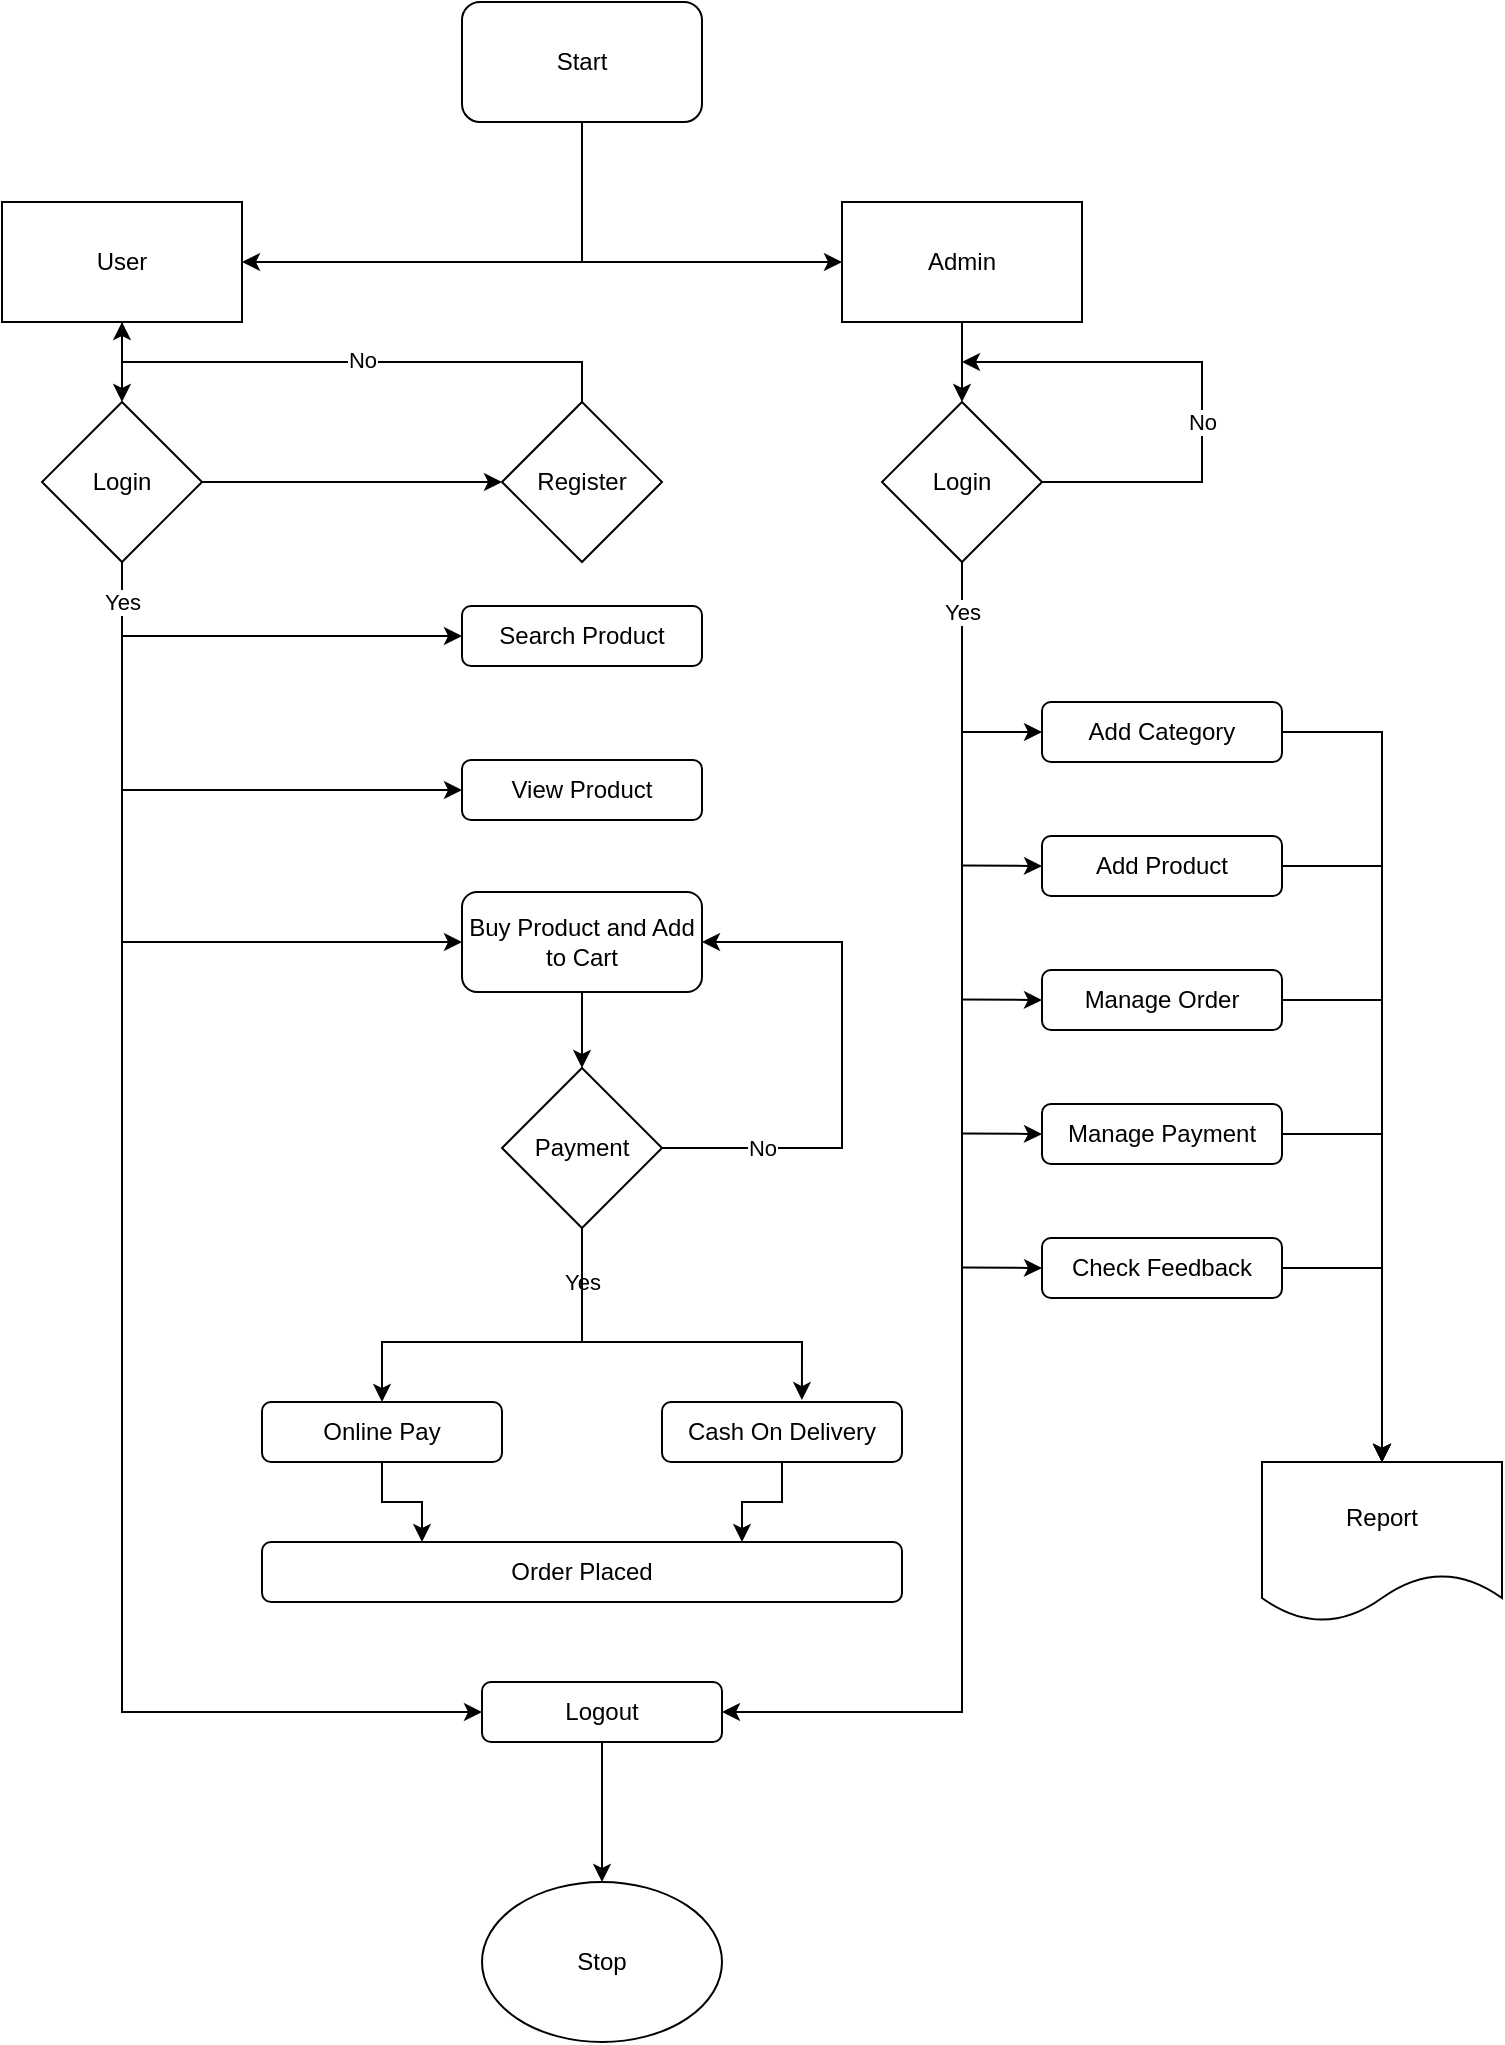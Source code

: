 <mxfile version="20.5.3" type="github">
  <diagram id="GGFVwZLPDX0u6j_QgqO_" name="Page-1">
    <mxGraphModel dx="2204" dy="1228" grid="1" gridSize="10" guides="1" tooltips="1" connect="1" arrows="1" fold="1" page="1" pageScale="1" pageWidth="827" pageHeight="1169" math="0" shadow="0">
      <root>
        <mxCell id="0" />
        <mxCell id="1" parent="0" />
        <mxCell id="lL5NQ_jLCUP09xk7kELb-1" value="" style="group" vertex="1" connectable="0" parent="1">
          <mxGeometry x="50" y="75" width="750" height="1020" as="geometry" />
        </mxCell>
        <mxCell id="15-sbqZGuxTu5TddLMk6-1" value="Start" style="rounded=1;whiteSpace=wrap;html=1;" parent="lL5NQ_jLCUP09xk7kELb-1" vertex="1">
          <mxGeometry x="230" width="120" height="60" as="geometry" />
        </mxCell>
        <mxCell id="15-sbqZGuxTu5TddLMk6-3" value="User" style="rounded=0;whiteSpace=wrap;html=1;" parent="lL5NQ_jLCUP09xk7kELb-1" vertex="1">
          <mxGeometry y="100" width="120" height="60" as="geometry" />
        </mxCell>
        <mxCell id="15-sbqZGuxTu5TddLMk6-29" style="edgeStyle=orthogonalEdgeStyle;rounded=0;orthogonalLoop=1;jettySize=auto;html=1;entryX=1;entryY=0.5;entryDx=0;entryDy=0;exitX=0.5;exitY=1;exitDx=0;exitDy=0;" parent="lL5NQ_jLCUP09xk7kELb-1" source="15-sbqZGuxTu5TddLMk6-1" target="15-sbqZGuxTu5TddLMk6-3" edge="1">
          <mxGeometry relative="1" as="geometry" />
        </mxCell>
        <mxCell id="15-sbqZGuxTu5TddLMk6-4" value="Admin" style="rounded=0;whiteSpace=wrap;html=1;" parent="lL5NQ_jLCUP09xk7kELb-1" vertex="1">
          <mxGeometry x="420" y="100" width="120" height="60" as="geometry" />
        </mxCell>
        <mxCell id="15-sbqZGuxTu5TddLMk6-28" style="edgeStyle=orthogonalEdgeStyle;rounded=0;orthogonalLoop=1;jettySize=auto;html=1;entryX=0;entryY=0.5;entryDx=0;entryDy=0;exitX=0.5;exitY=1;exitDx=0;exitDy=0;" parent="lL5NQ_jLCUP09xk7kELb-1" source="15-sbqZGuxTu5TddLMk6-1" target="15-sbqZGuxTu5TddLMk6-4" edge="1">
          <mxGeometry relative="1" as="geometry" />
        </mxCell>
        <mxCell id="15-sbqZGuxTu5TddLMk6-5" value="Login" style="rhombus;whiteSpace=wrap;html=1;" parent="lL5NQ_jLCUP09xk7kELb-1" vertex="1">
          <mxGeometry x="440" y="200" width="80" height="80" as="geometry" />
        </mxCell>
        <mxCell id="15-sbqZGuxTu5TddLMk6-54" style="edgeStyle=orthogonalEdgeStyle;rounded=0;orthogonalLoop=1;jettySize=auto;html=1;entryX=0.5;entryY=0;entryDx=0;entryDy=0;" parent="lL5NQ_jLCUP09xk7kELb-1" source="15-sbqZGuxTu5TddLMk6-4" target="15-sbqZGuxTu5TddLMk6-5" edge="1">
          <mxGeometry relative="1" as="geometry" />
        </mxCell>
        <mxCell id="15-sbqZGuxTu5TddLMk6-6" value="Add Category" style="rounded=1;whiteSpace=wrap;html=1;" parent="lL5NQ_jLCUP09xk7kELb-1" vertex="1">
          <mxGeometry x="520" y="350" width="120" height="30" as="geometry" />
        </mxCell>
        <mxCell id="15-sbqZGuxTu5TddLMk6-11" value="Report" style="shape=document;whiteSpace=wrap;html=1;boundedLbl=1;" parent="lL5NQ_jLCUP09xk7kELb-1" vertex="1">
          <mxGeometry x="630" y="730" width="120" height="80" as="geometry" />
        </mxCell>
        <mxCell id="15-sbqZGuxTu5TddLMk6-65" style="edgeStyle=orthogonalEdgeStyle;rounded=0;orthogonalLoop=1;jettySize=auto;html=1;entryX=0.5;entryY=0;entryDx=0;entryDy=0;startArrow=none;startFill=0;endArrow=classic;endFill=1;" parent="lL5NQ_jLCUP09xk7kELb-1" source="15-sbqZGuxTu5TddLMk6-6" target="15-sbqZGuxTu5TddLMk6-11" edge="1">
          <mxGeometry relative="1" as="geometry">
            <Array as="points">
              <mxPoint x="690" y="365" />
            </Array>
          </mxGeometry>
        </mxCell>
        <mxCell id="15-sbqZGuxTu5TddLMk6-70" style="edgeStyle=orthogonalEdgeStyle;rounded=0;orthogonalLoop=1;jettySize=auto;html=1;entryX=0.5;entryY=0;entryDx=0;entryDy=0;startArrow=none;startFill=0;endArrow=classic;endFill=1;" parent="lL5NQ_jLCUP09xk7kELb-1" source="15-sbqZGuxTu5TddLMk6-12" target="15-sbqZGuxTu5TddLMk6-11" edge="1">
          <mxGeometry relative="1" as="geometry">
            <Array as="points">
              <mxPoint x="690" y="432" />
            </Array>
          </mxGeometry>
        </mxCell>
        <mxCell id="15-sbqZGuxTu5TddLMk6-12" value="Add Product" style="rounded=1;whiteSpace=wrap;html=1;" parent="lL5NQ_jLCUP09xk7kELb-1" vertex="1">
          <mxGeometry x="520" y="417" width="120" height="30" as="geometry" />
        </mxCell>
        <mxCell id="15-sbqZGuxTu5TddLMk6-71" style="edgeStyle=orthogonalEdgeStyle;rounded=0;orthogonalLoop=1;jettySize=auto;html=1;entryX=0.5;entryY=0;entryDx=0;entryDy=0;startArrow=none;startFill=0;endArrow=classic;endFill=1;" parent="lL5NQ_jLCUP09xk7kELb-1" source="15-sbqZGuxTu5TddLMk6-13" target="15-sbqZGuxTu5TddLMk6-11" edge="1">
          <mxGeometry relative="1" as="geometry">
            <Array as="points">
              <mxPoint x="690" y="499" />
            </Array>
          </mxGeometry>
        </mxCell>
        <mxCell id="15-sbqZGuxTu5TddLMk6-13" value="Manage Order" style="rounded=1;whiteSpace=wrap;html=1;" parent="lL5NQ_jLCUP09xk7kELb-1" vertex="1">
          <mxGeometry x="520" y="484" width="120" height="30" as="geometry" />
        </mxCell>
        <mxCell id="15-sbqZGuxTu5TddLMk6-72" style="edgeStyle=orthogonalEdgeStyle;rounded=0;orthogonalLoop=1;jettySize=auto;html=1;entryX=0.5;entryY=0;entryDx=0;entryDy=0;startArrow=none;startFill=0;endArrow=classic;endFill=1;" parent="lL5NQ_jLCUP09xk7kELb-1" source="15-sbqZGuxTu5TddLMk6-14" target="15-sbqZGuxTu5TddLMk6-11" edge="1">
          <mxGeometry relative="1" as="geometry">
            <Array as="points">
              <mxPoint x="690" y="566" />
            </Array>
          </mxGeometry>
        </mxCell>
        <mxCell id="15-sbqZGuxTu5TddLMk6-14" value="Manage Payment" style="rounded=1;whiteSpace=wrap;html=1;" parent="lL5NQ_jLCUP09xk7kELb-1" vertex="1">
          <mxGeometry x="520" y="551" width="120" height="30" as="geometry" />
        </mxCell>
        <mxCell id="15-sbqZGuxTu5TddLMk6-77" style="edgeStyle=orthogonalEdgeStyle;rounded=0;orthogonalLoop=1;jettySize=auto;html=1;entryX=0.5;entryY=0;entryDx=0;entryDy=0;startArrow=none;startFill=0;endArrow=classic;endFill=1;" parent="lL5NQ_jLCUP09xk7kELb-1" source="15-sbqZGuxTu5TddLMk6-15" target="15-sbqZGuxTu5TddLMk6-11" edge="1">
          <mxGeometry relative="1" as="geometry">
            <Array as="points">
              <mxPoint x="690" y="633" />
            </Array>
          </mxGeometry>
        </mxCell>
        <mxCell id="15-sbqZGuxTu5TddLMk6-15" value="Check Feedback" style="rounded=1;whiteSpace=wrap;html=1;" parent="lL5NQ_jLCUP09xk7kELb-1" vertex="1">
          <mxGeometry x="520" y="618" width="120" height="30" as="geometry" />
        </mxCell>
        <mxCell id="15-sbqZGuxTu5TddLMk6-16" value="Login" style="rhombus;whiteSpace=wrap;html=1;" parent="lL5NQ_jLCUP09xk7kELb-1" vertex="1">
          <mxGeometry x="20" y="200" width="80" height="80" as="geometry" />
        </mxCell>
        <mxCell id="15-sbqZGuxTu5TddLMk6-30" style="edgeStyle=orthogonalEdgeStyle;rounded=0;orthogonalLoop=1;jettySize=auto;html=1;entryX=0.5;entryY=0;entryDx=0;entryDy=0;" parent="lL5NQ_jLCUP09xk7kELb-1" source="15-sbqZGuxTu5TddLMk6-3" target="15-sbqZGuxTu5TddLMk6-16" edge="1">
          <mxGeometry relative="1" as="geometry" />
        </mxCell>
        <mxCell id="15-sbqZGuxTu5TddLMk6-51" style="edgeStyle=orthogonalEdgeStyle;rounded=0;orthogonalLoop=1;jettySize=auto;html=1;entryX=0.5;entryY=1;entryDx=0;entryDy=0;" parent="lL5NQ_jLCUP09xk7kELb-1" source="15-sbqZGuxTu5TddLMk6-17" target="15-sbqZGuxTu5TddLMk6-3" edge="1">
          <mxGeometry relative="1" as="geometry">
            <Array as="points">
              <mxPoint x="290" y="180" />
              <mxPoint x="60" y="180" />
            </Array>
          </mxGeometry>
        </mxCell>
        <mxCell id="15-sbqZGuxTu5TddLMk6-52" value="No" style="edgeLabel;html=1;align=center;verticalAlign=middle;resizable=0;points=[];" parent="15-sbqZGuxTu5TddLMk6-51" vertex="1" connectable="0">
          <mxGeometry x="-0.204" y="-1" relative="1" as="geometry">
            <mxPoint x="-23" as="offset" />
          </mxGeometry>
        </mxCell>
        <mxCell id="15-sbqZGuxTu5TddLMk6-17" value="Register" style="rhombus;whiteSpace=wrap;html=1;" parent="lL5NQ_jLCUP09xk7kELb-1" vertex="1">
          <mxGeometry x="250" y="200" width="80" height="80" as="geometry" />
        </mxCell>
        <mxCell id="15-sbqZGuxTu5TddLMk6-31" style="edgeStyle=orthogonalEdgeStyle;rounded=0;orthogonalLoop=1;jettySize=auto;html=1;entryX=0;entryY=0.5;entryDx=0;entryDy=0;" parent="lL5NQ_jLCUP09xk7kELb-1" source="15-sbqZGuxTu5TddLMk6-16" target="15-sbqZGuxTu5TddLMk6-17" edge="1">
          <mxGeometry relative="1" as="geometry" />
        </mxCell>
        <mxCell id="15-sbqZGuxTu5TddLMk6-18" value="Search Product" style="rounded=1;whiteSpace=wrap;html=1;" parent="lL5NQ_jLCUP09xk7kELb-1" vertex="1">
          <mxGeometry x="230" y="302" width="120" height="30" as="geometry" />
        </mxCell>
        <mxCell id="15-sbqZGuxTu5TddLMk6-87" style="edgeStyle=orthogonalEdgeStyle;rounded=0;orthogonalLoop=1;jettySize=auto;html=1;entryX=0;entryY=0.5;entryDx=0;entryDy=0;startArrow=none;startFill=0;endArrow=classic;endFill=1;exitX=0.5;exitY=1;exitDx=0;exitDy=0;" parent="lL5NQ_jLCUP09xk7kELb-1" source="15-sbqZGuxTu5TddLMk6-16" target="15-sbqZGuxTu5TddLMk6-18" edge="1">
          <mxGeometry relative="1" as="geometry">
            <Array as="points">
              <mxPoint x="60" y="317" />
            </Array>
          </mxGeometry>
        </mxCell>
        <mxCell id="15-sbqZGuxTu5TddLMk6-19" value="View Product" style="rounded=1;whiteSpace=wrap;html=1;" parent="lL5NQ_jLCUP09xk7kELb-1" vertex="1">
          <mxGeometry x="230" y="379" width="120" height="30" as="geometry" />
        </mxCell>
        <mxCell id="15-sbqZGuxTu5TddLMk6-88" style="edgeStyle=orthogonalEdgeStyle;rounded=0;orthogonalLoop=1;jettySize=auto;html=1;entryX=0;entryY=0.5;entryDx=0;entryDy=0;startArrow=none;startFill=0;endArrow=classic;endFill=1;exitX=0.5;exitY=1;exitDx=0;exitDy=0;" parent="lL5NQ_jLCUP09xk7kELb-1" source="15-sbqZGuxTu5TddLMk6-16" target="15-sbqZGuxTu5TddLMk6-19" edge="1">
          <mxGeometry relative="1" as="geometry" />
        </mxCell>
        <mxCell id="15-sbqZGuxTu5TddLMk6-20" value="Buy Product and Add to Cart" style="rounded=1;whiteSpace=wrap;html=1;" parent="lL5NQ_jLCUP09xk7kELb-1" vertex="1">
          <mxGeometry x="230" y="445" width="120" height="50" as="geometry" />
        </mxCell>
        <mxCell id="15-sbqZGuxTu5TddLMk6-89" style="edgeStyle=orthogonalEdgeStyle;rounded=0;orthogonalLoop=1;jettySize=auto;html=1;entryX=0;entryY=0.5;entryDx=0;entryDy=0;startArrow=none;startFill=0;endArrow=classic;endFill=1;exitX=0.5;exitY=1;exitDx=0;exitDy=0;" parent="lL5NQ_jLCUP09xk7kELb-1" source="15-sbqZGuxTu5TddLMk6-16" target="15-sbqZGuxTu5TddLMk6-20" edge="1">
          <mxGeometry relative="1" as="geometry">
            <Array as="points">
              <mxPoint x="60" y="470" />
            </Array>
          </mxGeometry>
        </mxCell>
        <mxCell id="15-sbqZGuxTu5TddLMk6-38" style="edgeStyle=orthogonalEdgeStyle;rounded=0;orthogonalLoop=1;jettySize=auto;html=1;entryX=1;entryY=0.5;entryDx=0;entryDy=0;exitX=1;exitY=0.5;exitDx=0;exitDy=0;" parent="lL5NQ_jLCUP09xk7kELb-1" source="15-sbqZGuxTu5TddLMk6-21" target="15-sbqZGuxTu5TddLMk6-20" edge="1">
          <mxGeometry relative="1" as="geometry">
            <Array as="points">
              <mxPoint x="420" y="573" />
              <mxPoint x="420" y="470" />
            </Array>
          </mxGeometry>
        </mxCell>
        <mxCell id="15-sbqZGuxTu5TddLMk6-39" value="No" style="edgeLabel;html=1;align=center;verticalAlign=middle;resizable=0;points=[];" parent="15-sbqZGuxTu5TddLMk6-38" vertex="1" connectable="0">
          <mxGeometry x="-0.553" relative="1" as="geometry">
            <mxPoint x="-9" as="offset" />
          </mxGeometry>
        </mxCell>
        <mxCell id="15-sbqZGuxTu5TddLMk6-21" value="Payment" style="rhombus;whiteSpace=wrap;html=1;" parent="lL5NQ_jLCUP09xk7kELb-1" vertex="1">
          <mxGeometry x="250" y="533" width="80" height="80" as="geometry" />
        </mxCell>
        <mxCell id="15-sbqZGuxTu5TddLMk6-37" style="edgeStyle=orthogonalEdgeStyle;rounded=0;orthogonalLoop=1;jettySize=auto;html=1;exitX=0.5;exitY=1;exitDx=0;exitDy=0;entryX=0.5;entryY=0;entryDx=0;entryDy=0;" parent="lL5NQ_jLCUP09xk7kELb-1" source="15-sbqZGuxTu5TddLMk6-20" target="15-sbqZGuxTu5TddLMk6-21" edge="1">
          <mxGeometry relative="1" as="geometry" />
        </mxCell>
        <mxCell id="15-sbqZGuxTu5TddLMk6-23" value="Order Placed" style="rounded=1;whiteSpace=wrap;html=1;" parent="lL5NQ_jLCUP09xk7kELb-1" vertex="1">
          <mxGeometry x="130" y="770" width="320" height="30" as="geometry" />
        </mxCell>
        <mxCell id="15-sbqZGuxTu5TddLMk6-27" value="" style="group;flipV=0;flipH=0;" parent="lL5NQ_jLCUP09xk7kELb-1" vertex="1" connectable="0">
          <mxGeometry x="130" y="700" width="320" height="30" as="geometry" />
        </mxCell>
        <mxCell id="15-sbqZGuxTu5TddLMk6-22" value="Online Pay" style="rounded=1;whiteSpace=wrap;html=1;" parent="15-sbqZGuxTu5TddLMk6-27" vertex="1">
          <mxGeometry width="120" height="30" as="geometry" />
        </mxCell>
        <mxCell id="15-sbqZGuxTu5TddLMk6-24" value="Cash On Delivery" style="rounded=1;whiteSpace=wrap;html=1;" parent="15-sbqZGuxTu5TddLMk6-27" vertex="1">
          <mxGeometry x="200" width="120" height="30" as="geometry" />
        </mxCell>
        <mxCell id="15-sbqZGuxTu5TddLMk6-41" style="edgeStyle=orthogonalEdgeStyle;rounded=0;orthogonalLoop=1;jettySize=auto;html=1;entryX=0.5;entryY=0;entryDx=0;entryDy=0;" parent="lL5NQ_jLCUP09xk7kELb-1" source="15-sbqZGuxTu5TddLMk6-21" target="15-sbqZGuxTu5TddLMk6-22" edge="1">
          <mxGeometry relative="1" as="geometry">
            <Array as="points">
              <mxPoint x="290" y="670" />
              <mxPoint x="190" y="670" />
            </Array>
          </mxGeometry>
        </mxCell>
        <mxCell id="15-sbqZGuxTu5TddLMk6-42" value="Yes" style="edgeLabel;html=1;align=center;verticalAlign=middle;resizable=0;points=[];" parent="15-sbqZGuxTu5TddLMk6-41" vertex="1" connectable="0">
          <mxGeometry x="-0.807" relative="1" as="geometry">
            <mxPoint y="9" as="offset" />
          </mxGeometry>
        </mxCell>
        <mxCell id="15-sbqZGuxTu5TddLMk6-44" value="Stop" style="ellipse;whiteSpace=wrap;html=1;" parent="lL5NQ_jLCUP09xk7kELb-1" vertex="1">
          <mxGeometry x="240" y="940" width="120" height="80" as="geometry" />
        </mxCell>
        <mxCell id="15-sbqZGuxTu5TddLMk6-40" style="edgeStyle=orthogonalEdgeStyle;rounded=0;orthogonalLoop=1;jettySize=auto;html=1;entryX=0.583;entryY=-0.033;entryDx=0;entryDy=0;entryPerimeter=0;" parent="lL5NQ_jLCUP09xk7kELb-1" source="15-sbqZGuxTu5TddLMk6-21" target="15-sbqZGuxTu5TddLMk6-24" edge="1">
          <mxGeometry relative="1" as="geometry">
            <Array as="points">
              <mxPoint x="290" y="670" />
              <mxPoint x="400" y="670" />
            </Array>
          </mxGeometry>
        </mxCell>
        <mxCell id="15-sbqZGuxTu5TddLMk6-45" style="edgeStyle=orthogonalEdgeStyle;rounded=0;orthogonalLoop=1;jettySize=auto;html=1;entryX=0.75;entryY=0;entryDx=0;entryDy=0;" parent="lL5NQ_jLCUP09xk7kELb-1" source="15-sbqZGuxTu5TddLMk6-24" target="15-sbqZGuxTu5TddLMk6-23" edge="1">
          <mxGeometry relative="1" as="geometry" />
        </mxCell>
        <mxCell id="15-sbqZGuxTu5TddLMk6-46" style="edgeStyle=orthogonalEdgeStyle;rounded=0;orthogonalLoop=1;jettySize=auto;html=1;entryX=0.25;entryY=0;entryDx=0;entryDy=0;" parent="lL5NQ_jLCUP09xk7kELb-1" source="15-sbqZGuxTu5TddLMk6-22" target="15-sbqZGuxTu5TddLMk6-23" edge="1">
          <mxGeometry relative="1" as="geometry" />
        </mxCell>
        <mxCell id="15-sbqZGuxTu5TddLMk6-90" style="edgeStyle=orthogonalEdgeStyle;rounded=0;orthogonalLoop=1;jettySize=auto;html=1;entryX=0.5;entryY=0;entryDx=0;entryDy=0;startArrow=none;startFill=0;endArrow=classic;endFill=1;" parent="lL5NQ_jLCUP09xk7kELb-1" source="15-sbqZGuxTu5TddLMk6-47" target="15-sbqZGuxTu5TddLMk6-44" edge="1">
          <mxGeometry relative="1" as="geometry" />
        </mxCell>
        <mxCell id="15-sbqZGuxTu5TddLMk6-47" value="Logout" style="rounded=1;whiteSpace=wrap;html=1;" parent="lL5NQ_jLCUP09xk7kELb-1" vertex="1">
          <mxGeometry x="240" y="840" width="120" height="30" as="geometry" />
        </mxCell>
        <mxCell id="15-sbqZGuxTu5TddLMk6-57" value="" style="endArrow=classic;html=1;rounded=0;exitX=1;exitY=0.5;exitDx=0;exitDy=0;startArrow=none;startFill=0;endFill=1;" parent="lL5NQ_jLCUP09xk7kELb-1" source="15-sbqZGuxTu5TddLMk6-5" edge="1">
          <mxGeometry width="50" height="50" relative="1" as="geometry">
            <mxPoint x="530" y="270" as="sourcePoint" />
            <mxPoint x="480" y="180" as="targetPoint" />
            <Array as="points">
              <mxPoint x="600" y="240" />
              <mxPoint x="600" y="180" />
            </Array>
          </mxGeometry>
        </mxCell>
        <mxCell id="15-sbqZGuxTu5TddLMk6-58" value="No" style="edgeLabel;html=1;align=center;verticalAlign=middle;resizable=0;points=[];" parent="15-sbqZGuxTu5TddLMk6-57" vertex="1" connectable="0">
          <mxGeometry x="-0.081" relative="1" as="geometry">
            <mxPoint y="9" as="offset" />
          </mxGeometry>
        </mxCell>
        <mxCell id="15-sbqZGuxTu5TddLMk6-60" value="" style="endArrow=classic;html=1;rounded=0;" parent="lL5NQ_jLCUP09xk7kELb-1" edge="1">
          <mxGeometry width="50" height="50" relative="1" as="geometry">
            <mxPoint x="480" y="365" as="sourcePoint" />
            <mxPoint x="520" y="365" as="targetPoint" />
          </mxGeometry>
        </mxCell>
        <mxCell id="15-sbqZGuxTu5TddLMk6-61" value="" style="endArrow=classic;html=1;rounded=0;" parent="lL5NQ_jLCUP09xk7kELb-1" edge="1">
          <mxGeometry width="50" height="50" relative="1" as="geometry">
            <mxPoint x="480" y="431.76" as="sourcePoint" />
            <mxPoint x="520" y="432" as="targetPoint" />
          </mxGeometry>
        </mxCell>
        <mxCell id="15-sbqZGuxTu5TddLMk6-62" value="" style="endArrow=classic;html=1;rounded=0;" parent="lL5NQ_jLCUP09xk7kELb-1" edge="1">
          <mxGeometry width="50" height="50" relative="1" as="geometry">
            <mxPoint x="480" y="498.76" as="sourcePoint" />
            <mxPoint x="520" y="499" as="targetPoint" />
          </mxGeometry>
        </mxCell>
        <mxCell id="15-sbqZGuxTu5TddLMk6-63" value="" style="endArrow=classic;html=1;rounded=0;" parent="lL5NQ_jLCUP09xk7kELb-1" edge="1">
          <mxGeometry width="50" height="50" relative="1" as="geometry">
            <mxPoint x="480" y="565.76" as="sourcePoint" />
            <mxPoint x="520" y="566" as="targetPoint" />
          </mxGeometry>
        </mxCell>
        <mxCell id="15-sbqZGuxTu5TddLMk6-64" value="" style="endArrow=classic;html=1;rounded=0;" parent="lL5NQ_jLCUP09xk7kELb-1" edge="1">
          <mxGeometry width="50" height="50" relative="1" as="geometry">
            <mxPoint x="480" y="632.76" as="sourcePoint" />
            <mxPoint x="520" y="633" as="targetPoint" />
          </mxGeometry>
        </mxCell>
        <mxCell id="15-sbqZGuxTu5TddLMk6-50" style="edgeStyle=orthogonalEdgeStyle;rounded=0;orthogonalLoop=1;jettySize=auto;html=1;entryX=1;entryY=0.5;entryDx=0;entryDy=0;exitX=0.5;exitY=1;exitDx=0;exitDy=0;" parent="lL5NQ_jLCUP09xk7kELb-1" source="15-sbqZGuxTu5TddLMk6-5" target="15-sbqZGuxTu5TddLMk6-47" edge="1">
          <mxGeometry relative="1" as="geometry">
            <Array as="points">
              <mxPoint x="480" y="855" />
            </Array>
          </mxGeometry>
        </mxCell>
        <mxCell id="15-sbqZGuxTu5TddLMk6-59" value="Yes" style="edgeLabel;html=1;align=center;verticalAlign=middle;resizable=0;points=[];" parent="15-sbqZGuxTu5TddLMk6-50" vertex="1" connectable="0">
          <mxGeometry x="-0.928" relative="1" as="geometry">
            <mxPoint as="offset" />
          </mxGeometry>
        </mxCell>
        <mxCell id="15-sbqZGuxTu5TddLMk6-49" style="edgeStyle=orthogonalEdgeStyle;rounded=0;orthogonalLoop=1;jettySize=auto;html=1;entryX=0;entryY=0.5;entryDx=0;entryDy=0;exitX=0.5;exitY=1;exitDx=0;exitDy=0;" parent="lL5NQ_jLCUP09xk7kELb-1" source="15-sbqZGuxTu5TddLMk6-16" target="15-sbqZGuxTu5TddLMk6-47" edge="1">
          <mxGeometry relative="1" as="geometry">
            <Array as="points">
              <mxPoint x="60" y="855" />
            </Array>
          </mxGeometry>
        </mxCell>
        <mxCell id="15-sbqZGuxTu5TddLMk6-53" value="Yes" style="edgeLabel;html=1;align=center;verticalAlign=middle;resizable=0;points=[];" parent="15-sbqZGuxTu5TddLMk6-49" vertex="1" connectable="0">
          <mxGeometry x="-0.949" relative="1" as="geometry">
            <mxPoint as="offset" />
          </mxGeometry>
        </mxCell>
      </root>
    </mxGraphModel>
  </diagram>
</mxfile>

